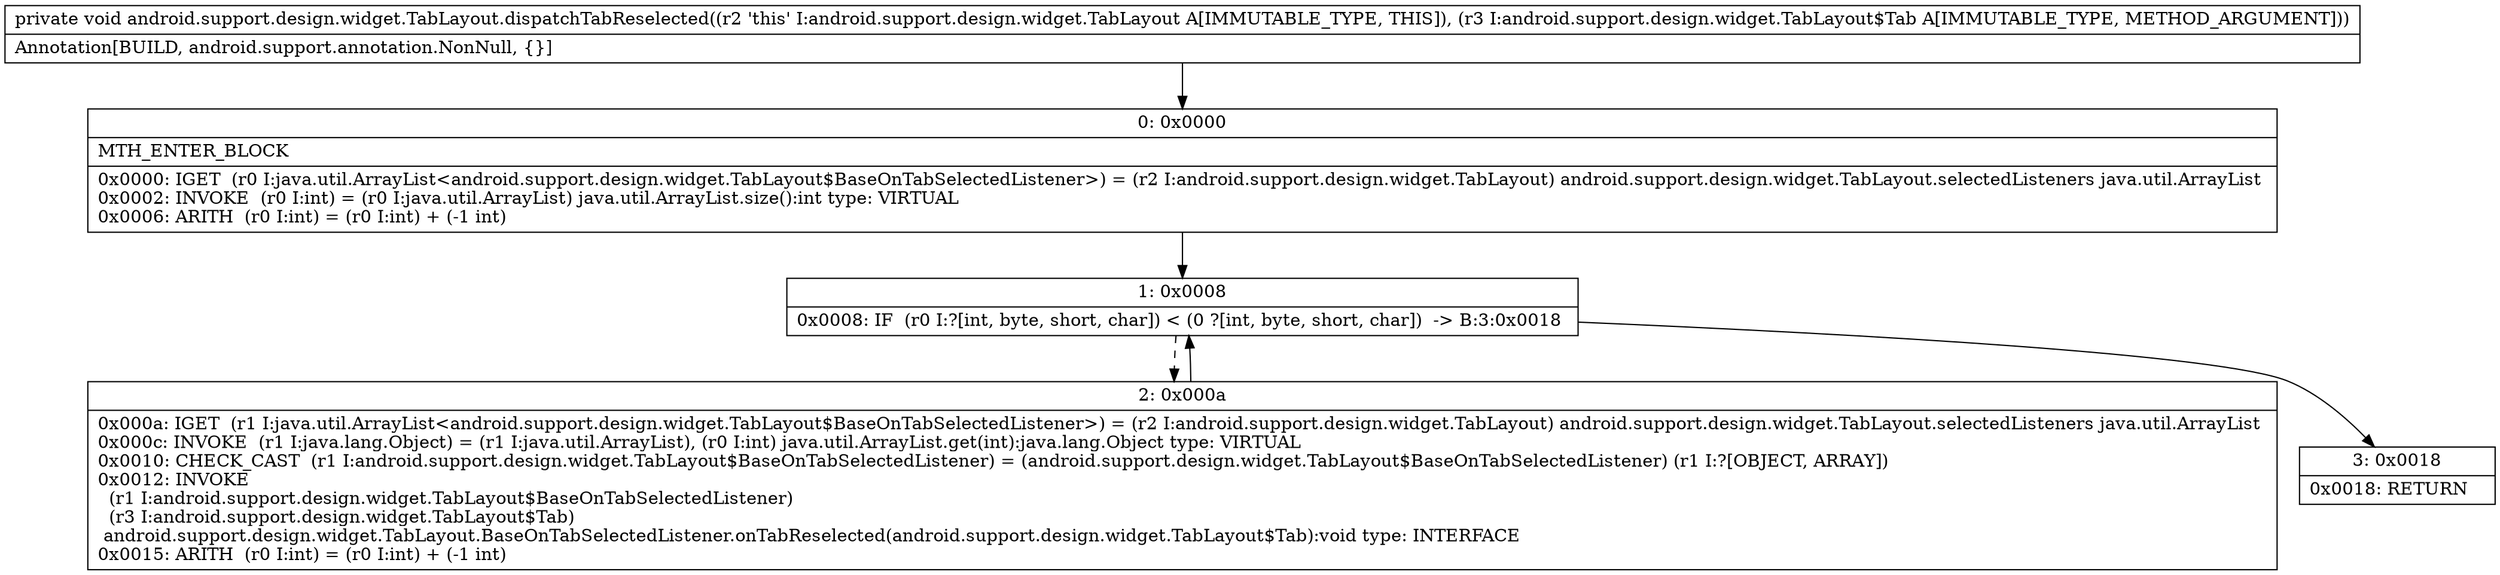 digraph "CFG forandroid.support.design.widget.TabLayout.dispatchTabReselected(Landroid\/support\/design\/widget\/TabLayout$Tab;)V" {
Node_0 [shape=record,label="{0\:\ 0x0000|MTH_ENTER_BLOCK\l|0x0000: IGET  (r0 I:java.util.ArrayList\<android.support.design.widget.TabLayout$BaseOnTabSelectedListener\>) = (r2 I:android.support.design.widget.TabLayout) android.support.design.widget.TabLayout.selectedListeners java.util.ArrayList \l0x0002: INVOKE  (r0 I:int) = (r0 I:java.util.ArrayList) java.util.ArrayList.size():int type: VIRTUAL \l0x0006: ARITH  (r0 I:int) = (r0 I:int) + (\-1 int) \l}"];
Node_1 [shape=record,label="{1\:\ 0x0008|0x0008: IF  (r0 I:?[int, byte, short, char]) \< (0 ?[int, byte, short, char])  \-\> B:3:0x0018 \l}"];
Node_2 [shape=record,label="{2\:\ 0x000a|0x000a: IGET  (r1 I:java.util.ArrayList\<android.support.design.widget.TabLayout$BaseOnTabSelectedListener\>) = (r2 I:android.support.design.widget.TabLayout) android.support.design.widget.TabLayout.selectedListeners java.util.ArrayList \l0x000c: INVOKE  (r1 I:java.lang.Object) = (r1 I:java.util.ArrayList), (r0 I:int) java.util.ArrayList.get(int):java.lang.Object type: VIRTUAL \l0x0010: CHECK_CAST  (r1 I:android.support.design.widget.TabLayout$BaseOnTabSelectedListener) = (android.support.design.widget.TabLayout$BaseOnTabSelectedListener) (r1 I:?[OBJECT, ARRAY]) \l0x0012: INVOKE  \l  (r1 I:android.support.design.widget.TabLayout$BaseOnTabSelectedListener)\l  (r3 I:android.support.design.widget.TabLayout$Tab)\l android.support.design.widget.TabLayout.BaseOnTabSelectedListener.onTabReselected(android.support.design.widget.TabLayout$Tab):void type: INTERFACE \l0x0015: ARITH  (r0 I:int) = (r0 I:int) + (\-1 int) \l}"];
Node_3 [shape=record,label="{3\:\ 0x0018|0x0018: RETURN   \l}"];
MethodNode[shape=record,label="{private void android.support.design.widget.TabLayout.dispatchTabReselected((r2 'this' I:android.support.design.widget.TabLayout A[IMMUTABLE_TYPE, THIS]), (r3 I:android.support.design.widget.TabLayout$Tab A[IMMUTABLE_TYPE, METHOD_ARGUMENT]))  | Annotation[BUILD, android.support.annotation.NonNull, \{\}]\l}"];
MethodNode -> Node_0;
Node_0 -> Node_1;
Node_1 -> Node_2[style=dashed];
Node_1 -> Node_3;
Node_2 -> Node_1;
}

